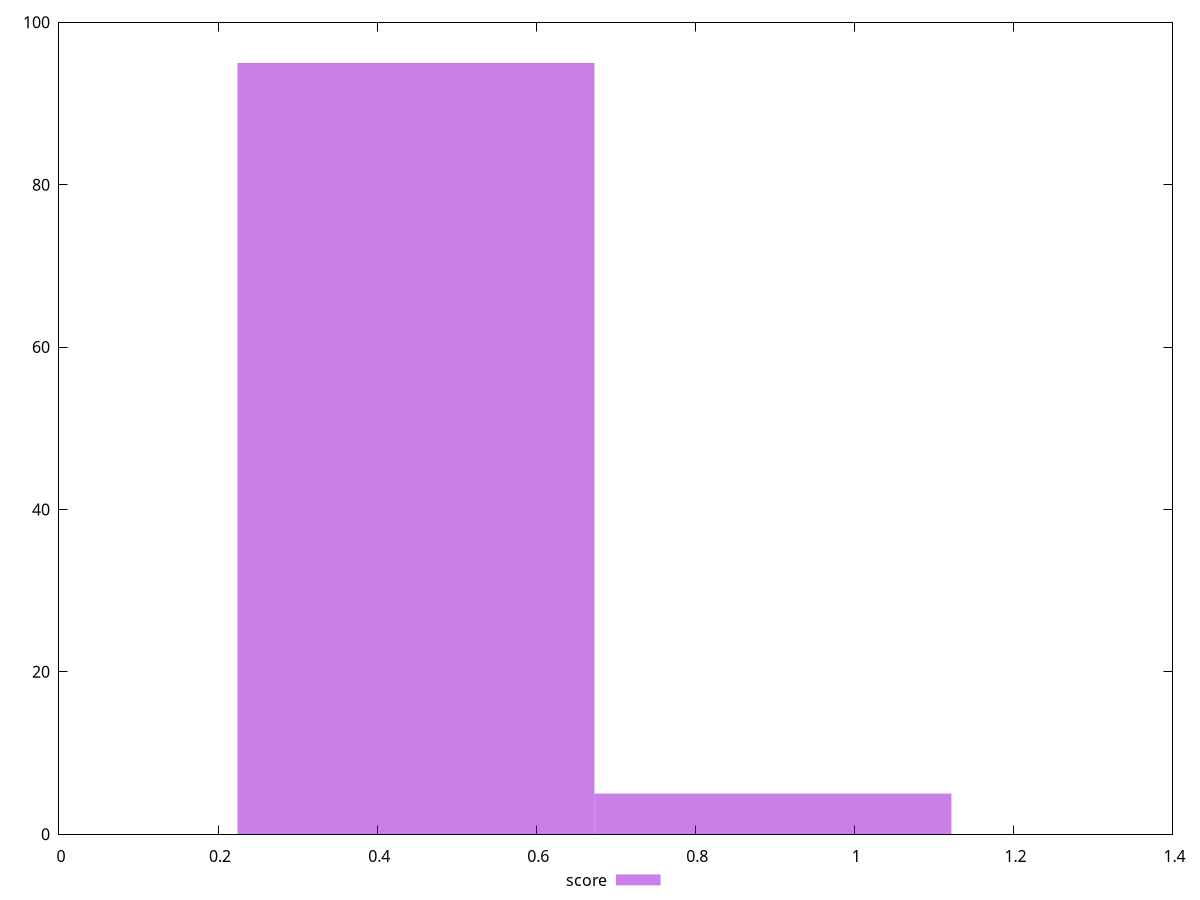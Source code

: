 reset
set terminal svg size 640, 490 enhanced background rgb 'white'
set output "reprap/cumulative-layout-shift/samples/pages+cached+nointeractive/score/histogram.svg"

$score <<EOF
0.4488196116295736 95
0.8976392232591472 5
EOF

set key outside below
set boxwidth 0.4488196116295736
set yrange [0:100]
set style fill transparent solid 0.5 noborder

plot \
  $score title "score" with boxes, \


reset